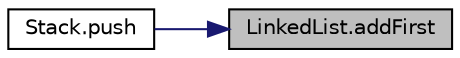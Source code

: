 digraph "LinkedList.addFirst"
{
 // LATEX_PDF_SIZE
  edge [fontname="Helvetica",fontsize="10",labelfontname="Helvetica",labelfontsize="10"];
  node [fontname="Helvetica",fontsize="10",shape=record];
  rankdir="RL";
  Node1 [label="LinkedList.addFirst",height=0.2,width=0.4,color="black", fillcolor="grey75", style="filled", fontcolor="black",tooltip="Add an element to the front of the LinkedList."];
  Node1 -> Node2 [dir="back",color="midnightblue",fontsize="10",style="solid",fontname="Helvetica"];
  Node2 [label="Stack.push",height=0.2,width=0.4,color="black", fillcolor="white", style="filled",URL="$class_stack.html#a41302e2ce391f5c5b739a1596390d5b2",tooltip="Push data value to stop of Stack."];
}
